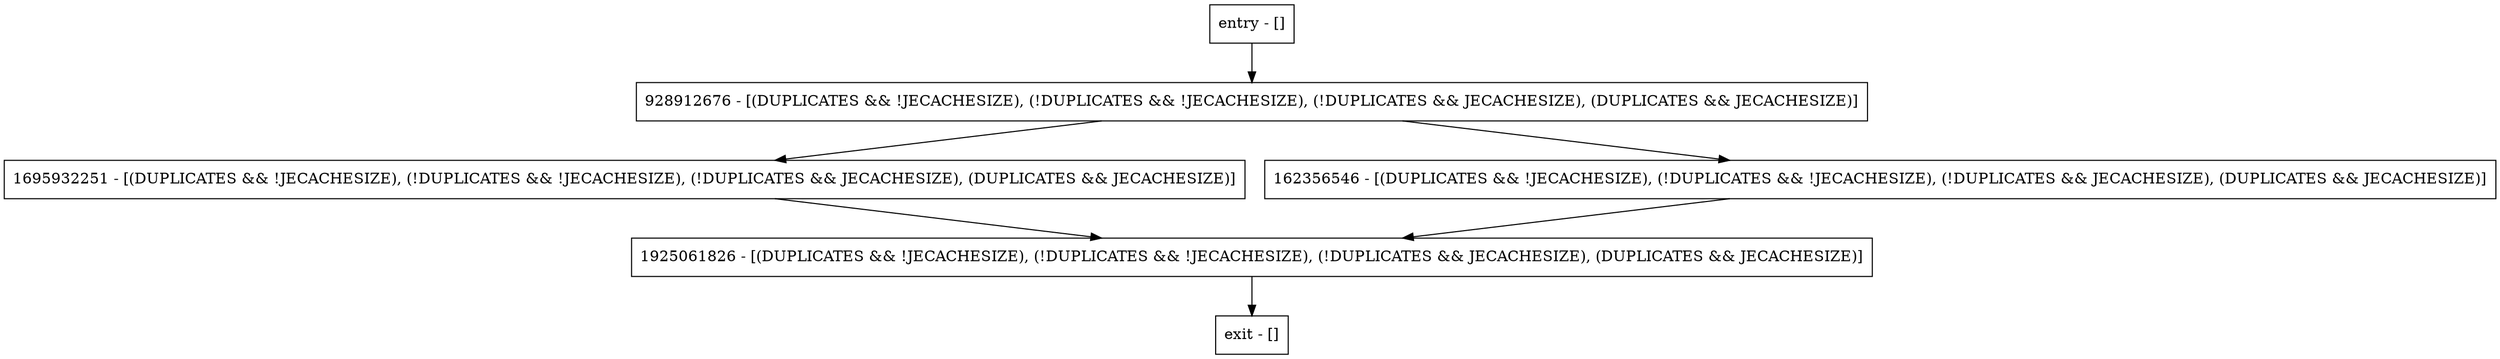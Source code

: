 digraph isTemporary {
node [shape=record];
entry [label="entry - []"];
exit [label="exit - []"];
1695932251 [label="1695932251 - [(DUPLICATES && !JECACHESIZE), (!DUPLICATES && !JECACHESIZE), (!DUPLICATES && JECACHESIZE), (DUPLICATES && JECACHESIZE)]"];
1925061826 [label="1925061826 - [(DUPLICATES && !JECACHESIZE), (!DUPLICATES && !JECACHESIZE), (!DUPLICATES && JECACHESIZE), (DUPLICATES && JECACHESIZE)]"];
928912676 [label="928912676 - [(DUPLICATES && !JECACHESIZE), (!DUPLICATES && !JECACHESIZE), (!DUPLICATES && JECACHESIZE), (DUPLICATES && JECACHESIZE)]"];
162356546 [label="162356546 - [(DUPLICATES && !JECACHESIZE), (!DUPLICATES && !JECACHESIZE), (!DUPLICATES && JECACHESIZE), (DUPLICATES && JECACHESIZE)]"];
entry;
exit;
entry -> 928912676;
1695932251 -> 1925061826;
1925061826 -> exit;
928912676 -> 1695932251;
928912676 -> 162356546;
162356546 -> 1925061826;
}
